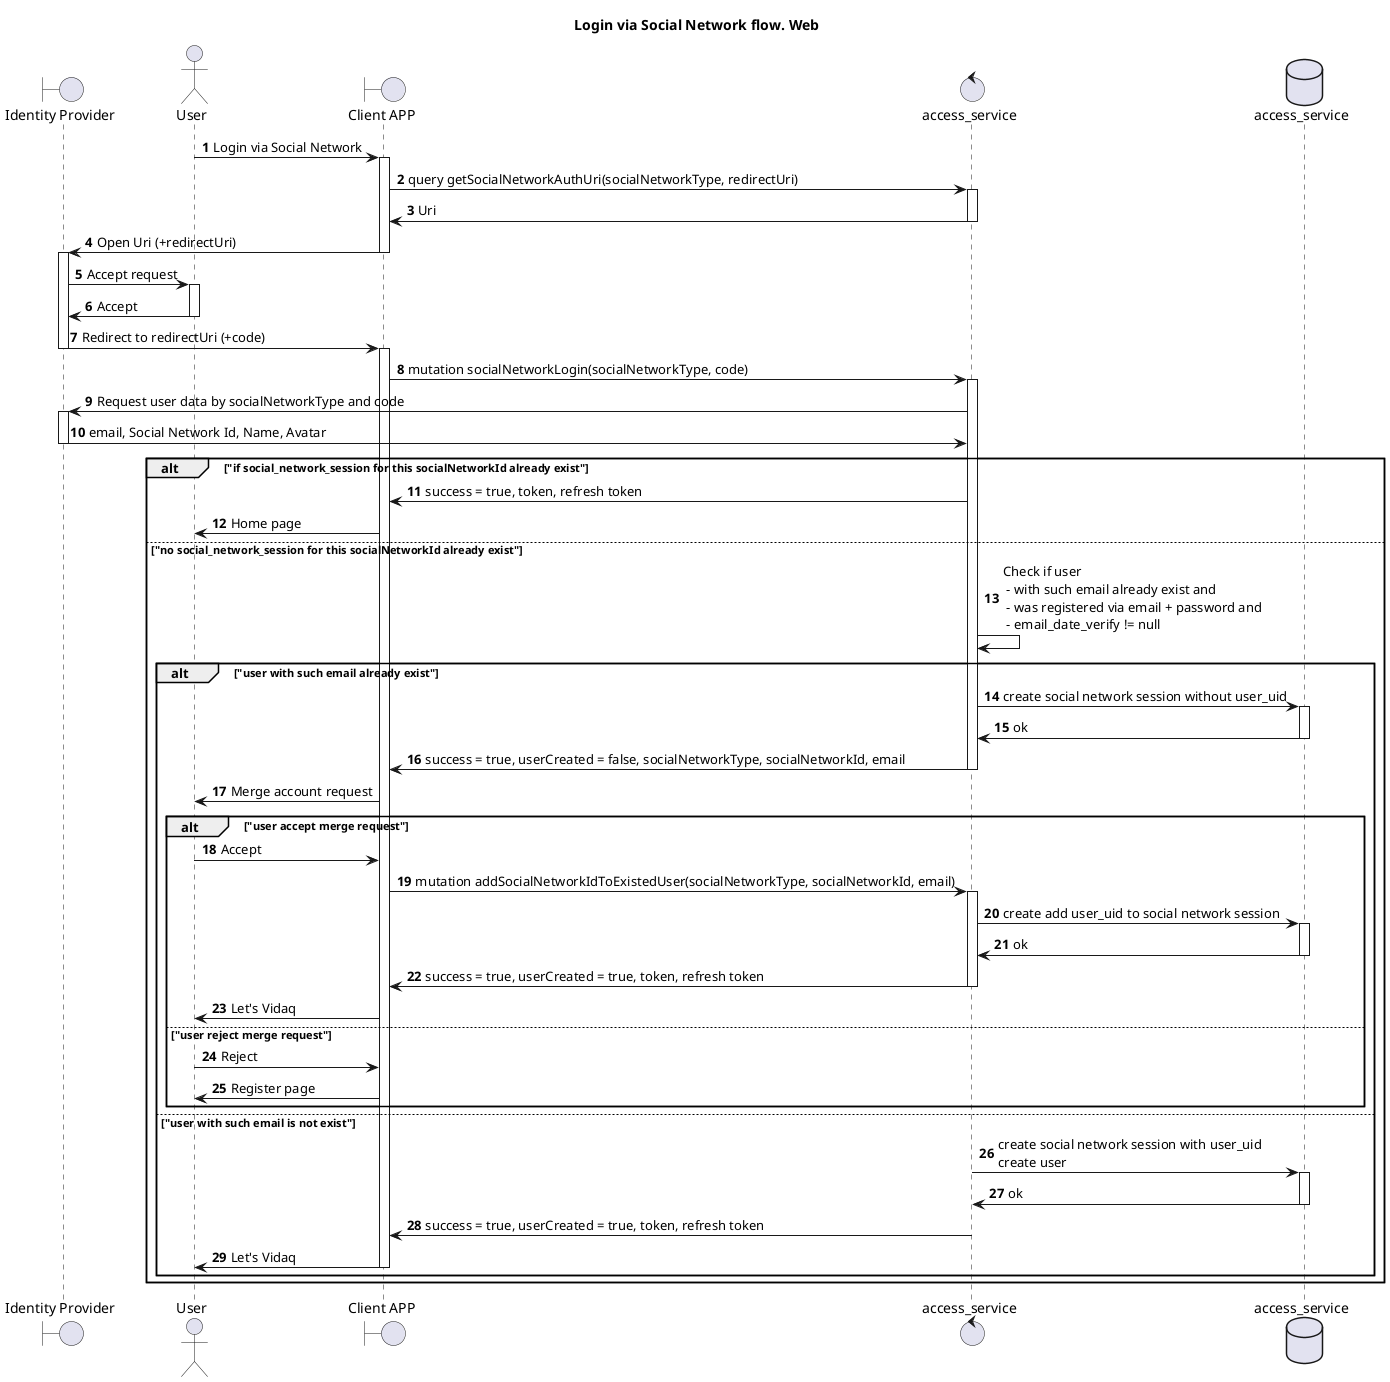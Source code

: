 @startuml

title "Login via Social Network flow. Web"
boundary "Identity Provider" as SN
actor User as U
boundary "Client APP" as GUI
control "access_service" as AC
database "access_service" as DB

autonumber

U-> GUI: Login via Social Network
activate GUI
GUI -> AC: query getSocialNetworkAuthUri(socialNetworkType, redirectUri)
activate AC
AC -> GUI: Uri
deactivate AC
GUI -> SN: Open Uri (+redirectUri)
deactivate GUI
activate SN
SN -> U: Accept request
activate U
U -> SN: Accept
deactivate U
SN -> GUI: Redirect to redirectUri (+code)
deactivate SN
activate GUI
GUI -> AC: mutation socialNetworkLogin(socialNetworkType, code)

activate AC
AC -> SN: Request user data by socialNetworkType and code
activate SN
SN -> AC: email, Social Network Id, Name, Avatar
deactivate SN
alt "if social_network_session for this socialNetworkId already exist"
AC -> GUI: success = true, token, refresh token
GUI -> U: Home page
else "no social_network_session for this socialNetworkId already exist"
AC -> AC: Check if user\n - with such email already exist and\n - was registered via email + password and\n - email_date_verify != null
alt "user with such email already exist"
AC -> DB: create social network session without user_uid
activate DB
DB -> AC: ok
deactivate DB
AC -> GUI: success = true, userCreated = false, socialNetworkType, socialNetworkId, email
deactivate AC
GUI -> U: Merge account request
alt "user accept merge request"
U -> GUI: Accept
GUI -> AC: mutation addSocialNetworkIdToExistedUser(socialNetworkType, socialNetworkId, email)
activate AC
AC -> DB: create add user_uid to social network session
activate DB
DB -> AC: ok
deactivate DB
AC -> GUI: success = true, userCreated = true, token, refresh token
deactivate AC
GUI -> U: Let's Vidaq
else "user reject merge request"
U -> GUI: Reject
GUI -> U: Register page
end
else  "user with such email is not exist"
AC -> DB: create social network session with user_uid \ncreate user
activate DB
DB -> AC: ok
deactivate DB
AC -> GUI: success = true, userCreated = true, token, refresh token
deactivate AC
GUI -> U: Let's Vidaq
deactivate GUI
end
end

@enduml